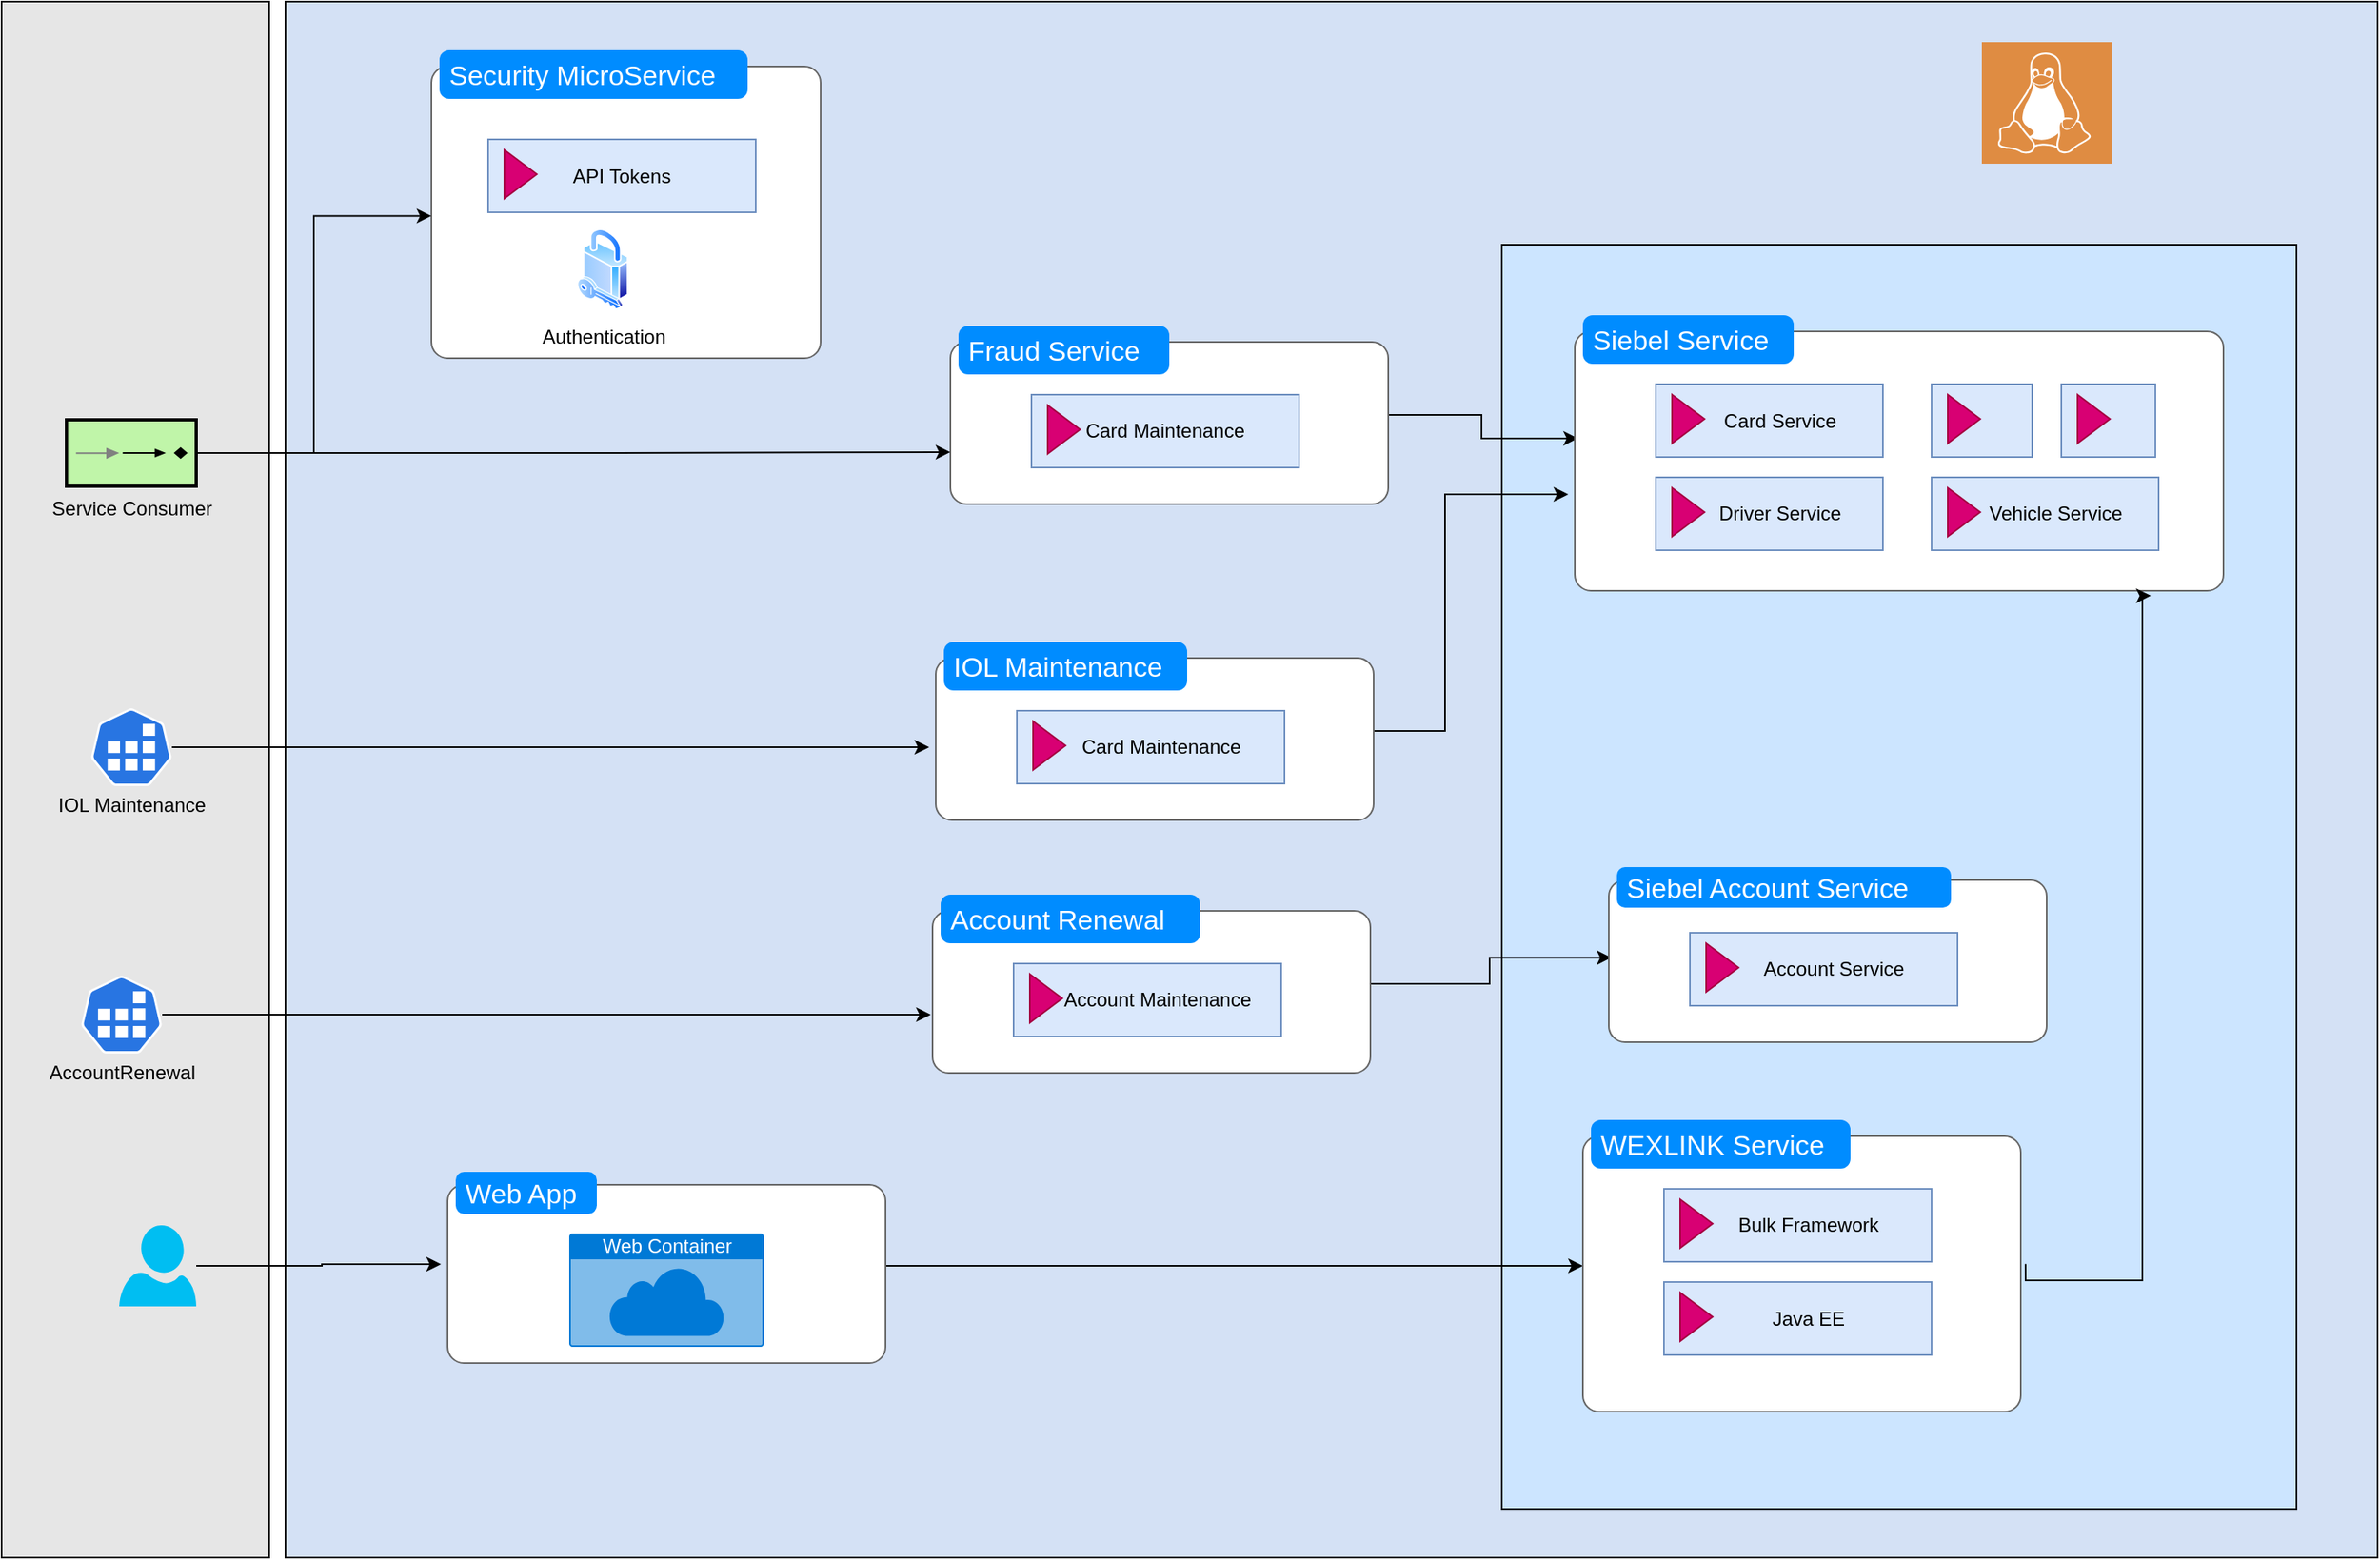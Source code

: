 <mxfile version="12.8.4" type="github">
  <diagram id="TiNesMwT4plsfbbR54bP" name="Page-1">
    <mxGraphModel dx="2031" dy="1103" grid="0" gridSize="10" guides="1" tooltips="1" connect="1" arrows="1" fold="1" page="1" pageScale="1" pageWidth="850" pageHeight="1100" math="0" shadow="0">
      <root>
        <mxCell id="0" />
        <mxCell id="1" parent="0" />
        <mxCell id="ZJf0gk8Uf08lzSIq1yCp-80" value="" style="rounded=0;whiteSpace=wrap;html=1;fillColor=#D4E1F5;align=center;" parent="1" vertex="1">
          <mxGeometry x="240" y="30" width="1290" height="960" as="geometry" />
        </mxCell>
        <mxCell id="ZJf0gk8Uf08lzSIq1yCp-83" value="" style="rounded=0;whiteSpace=wrap;html=1;fillColor=#CCE5FF;align=center;" parent="1" vertex="1">
          <mxGeometry x="990" y="180" width="490" height="780" as="geometry" />
        </mxCell>
        <mxCell id="ZJf0gk8Uf08lzSIq1yCp-79" value="" style="rounded=0;whiteSpace=wrap;html=1;fillColor=#E6E6E6;align=center;" parent="1" vertex="1">
          <mxGeometry x="65" y="30" width="165" height="960" as="geometry" />
        </mxCell>
        <mxCell id="ZJf0gk8Uf08lzSIq1yCp-4" value="" style="shape=mxgraph.mockup.containers.marginRect;rectMarginTop=10;strokeColor=#666666;strokeWidth=1;dashed=0;rounded=1;arcSize=5;recursiveResize=0;" parent="1" vertex="1">
          <mxGeometry x="330" y="60" width="240" height="190" as="geometry" />
        </mxCell>
        <mxCell id="ZJf0gk8Uf08lzSIq1yCp-5" value="Security MicroService" style="shape=rect;strokeColor=none;fillColor=#008cff;strokeWidth=1;dashed=0;rounded=1;arcSize=20;fontColor=#ffffff;fontSize=17;spacing=2;spacingTop=-2;align=left;autosize=1;spacingLeft=4;resizeWidth=0;resizeHeight=0;perimeter=none;" parent="ZJf0gk8Uf08lzSIq1yCp-4" vertex="1">
          <mxGeometry x="5" width="190" height="30" as="geometry" />
        </mxCell>
        <mxCell id="ZJf0gk8Uf08lzSIq1yCp-9" value="Authentication" style="aspect=fixed;perimeter=ellipsePerimeter;html=1;align=center;shadow=0;dashed=0;spacingTop=3;image;image=img/lib/active_directory/security.svg;" parent="ZJf0gk8Uf08lzSIq1yCp-4" vertex="1">
          <mxGeometry x="90" y="110" width="31.5" height="50" as="geometry" />
        </mxCell>
        <mxCell id="ZJf0gk8Uf08lzSIq1yCp-2" value="API Tokens" style="html=1;whiteSpace=wrap;container=1;recursiveResize=0;collapsible=0;fillColor=#dae8fc;strokeColor=#6c8ebf;" parent="ZJf0gk8Uf08lzSIq1yCp-4" vertex="1">
          <mxGeometry x="35" y="55" width="165" height="45" as="geometry" />
        </mxCell>
        <mxCell id="ZJf0gk8Uf08lzSIq1yCp-3" value="" style="triangle;html=1;whiteSpace=wrap;fillColor=#d80073;strokeColor=#A50040;fontColor=#ffffff;" parent="ZJf0gk8Uf08lzSIq1yCp-2" vertex="1">
          <mxGeometry x="10" y="6.5" width="20" height="30" as="geometry" />
        </mxCell>
        <mxCell id="ZJf0gk8Uf08lzSIq1yCp-46" style="edgeStyle=orthogonalEdgeStyle;rounded=0;orthogonalLoop=1;jettySize=auto;html=1;entryX=0.005;entryY=0.447;entryDx=0;entryDy=0;entryPerimeter=0;" parent="1" source="ZJf0gk8Uf08lzSIq1yCp-10" target="ZJf0gk8Uf08lzSIq1yCp-17" edge="1">
          <mxGeometry relative="1" as="geometry" />
        </mxCell>
        <mxCell id="ZJf0gk8Uf08lzSIq1yCp-10" value="" style="shape=mxgraph.mockup.containers.marginRect;rectMarginTop=10;strokeColor=#666666;strokeWidth=1;dashed=0;rounded=1;arcSize=5;recursiveResize=0;" parent="1" vertex="1">
          <mxGeometry x="650" y="230" width="270" height="110" as="geometry" />
        </mxCell>
        <mxCell id="ZJf0gk8Uf08lzSIq1yCp-11" value="Fraud Service" style="shape=rect;strokeColor=none;fillColor=#008cff;strokeWidth=1;dashed=0;rounded=1;arcSize=20;fontColor=#ffffff;fontSize=17;spacing=2;spacingTop=-2;align=left;autosize=1;spacingLeft=4;resizeWidth=0;resizeHeight=0;perimeter=none;" parent="ZJf0gk8Uf08lzSIq1yCp-10" vertex="1">
          <mxGeometry x="5" width="130" height="30" as="geometry" />
        </mxCell>
        <mxCell id="ZJf0gk8Uf08lzSIq1yCp-15" value="Card Maintenance" style="html=1;whiteSpace=wrap;container=1;recursiveResize=0;collapsible=0;fillColor=#dae8fc;strokeColor=#6c8ebf;align=center;" parent="ZJf0gk8Uf08lzSIq1yCp-10" vertex="1">
          <mxGeometry x="50" y="42.5" width="165" height="45" as="geometry" />
        </mxCell>
        <mxCell id="ZJf0gk8Uf08lzSIq1yCp-16" value="" style="triangle;html=1;whiteSpace=wrap;fillColor=#d80073;strokeColor=#A50040;fontColor=#ffffff;" parent="ZJf0gk8Uf08lzSIq1yCp-15" vertex="1">
          <mxGeometry x="10" y="6.5" width="20" height="30" as="geometry" />
        </mxCell>
        <mxCell id="ZJf0gk8Uf08lzSIq1yCp-17" value="" style="shape=mxgraph.mockup.containers.marginRect;rectMarginTop=10;strokeColor=#666666;strokeWidth=1;dashed=0;rounded=1;arcSize=5;recursiveResize=0;" parent="1" vertex="1">
          <mxGeometry x="1035" y="223.5" width="400" height="170" as="geometry" />
        </mxCell>
        <mxCell id="ZJf0gk8Uf08lzSIq1yCp-18" value="Siebel Service" style="shape=rect;strokeColor=none;fillColor=#008cff;strokeWidth=1;dashed=0;rounded=1;arcSize=20;fontColor=#ffffff;fontSize=17;spacing=2;spacingTop=-2;align=left;autosize=1;spacingLeft=4;resizeWidth=0;resizeHeight=0;perimeter=none;" parent="ZJf0gk8Uf08lzSIq1yCp-17" vertex="1">
          <mxGeometry x="5" width="130" height="30" as="geometry" />
        </mxCell>
        <mxCell id="ZJf0gk8Uf08lzSIq1yCp-19" value="&amp;nbsp; &amp;nbsp; Card Service" style="html=1;whiteSpace=wrap;container=1;recursiveResize=0;collapsible=0;fillColor=#dae8fc;strokeColor=#6c8ebf;align=center;" parent="ZJf0gk8Uf08lzSIq1yCp-17" vertex="1">
          <mxGeometry x="50" y="42.5" width="140" height="45" as="geometry" />
        </mxCell>
        <mxCell id="ZJf0gk8Uf08lzSIq1yCp-20" value="" style="triangle;html=1;whiteSpace=wrap;fillColor=#d80073;strokeColor=#A50040;fontColor=#ffffff;" parent="ZJf0gk8Uf08lzSIq1yCp-19" vertex="1">
          <mxGeometry x="10" y="6.5" width="20" height="30" as="geometry" />
        </mxCell>
        <mxCell id="ZJf0gk8Uf08lzSIq1yCp-21" value="&amp;nbsp; &amp;nbsp; Driver Service" style="html=1;whiteSpace=wrap;container=1;recursiveResize=0;collapsible=0;fillColor=#dae8fc;strokeColor=#6c8ebf;align=center;" parent="ZJf0gk8Uf08lzSIq1yCp-17" vertex="1">
          <mxGeometry x="50" y="100" width="140" height="45" as="geometry" />
        </mxCell>
        <mxCell id="ZJf0gk8Uf08lzSIq1yCp-22" value="" style="triangle;html=1;whiteSpace=wrap;fillColor=#d80073;strokeColor=#A50040;fontColor=#ffffff;" parent="ZJf0gk8Uf08lzSIq1yCp-21" vertex="1">
          <mxGeometry x="10" y="6.5" width="20" height="30" as="geometry" />
        </mxCell>
        <mxCell id="ZJf0gk8Uf08lzSIq1yCp-23" value="" style="html=1;whiteSpace=wrap;container=1;recursiveResize=0;collapsible=0;fillColor=#dae8fc;strokeColor=#6c8ebf;align=center;" parent="ZJf0gk8Uf08lzSIq1yCp-17" vertex="1">
          <mxGeometry x="220" y="42.5" width="62" height="45" as="geometry" />
        </mxCell>
        <mxCell id="ZJf0gk8Uf08lzSIq1yCp-24" value="" style="triangle;html=1;whiteSpace=wrap;fillColor=#d80073;strokeColor=#A50040;fontColor=#ffffff;" parent="ZJf0gk8Uf08lzSIq1yCp-23" vertex="1">
          <mxGeometry x="10" y="6.5" width="20" height="30" as="geometry" />
        </mxCell>
        <mxCell id="ZJf0gk8Uf08lzSIq1yCp-25" value="&amp;nbsp; &amp;nbsp; Vehicle Service" style="html=1;whiteSpace=wrap;container=1;recursiveResize=0;collapsible=0;fillColor=#dae8fc;strokeColor=#6c8ebf;align=center;" parent="ZJf0gk8Uf08lzSIq1yCp-17" vertex="1">
          <mxGeometry x="220" y="100" width="140" height="45" as="geometry" />
        </mxCell>
        <mxCell id="ZJf0gk8Uf08lzSIq1yCp-26" value="" style="triangle;html=1;whiteSpace=wrap;fillColor=#d80073;strokeColor=#A50040;fontColor=#ffffff;" parent="ZJf0gk8Uf08lzSIq1yCp-25" vertex="1">
          <mxGeometry x="10" y="6.5" width="20" height="30" as="geometry" />
        </mxCell>
        <mxCell id="hTkKEVuBiwZWzqZ8OWEF-7" value="" style="html=1;whiteSpace=wrap;container=1;recursiveResize=0;collapsible=0;fillColor=#dae8fc;strokeColor=#6c8ebf;align=center;" vertex="1" parent="ZJf0gk8Uf08lzSIq1yCp-17">
          <mxGeometry x="300" y="42.5" width="58" height="45" as="geometry" />
        </mxCell>
        <mxCell id="hTkKEVuBiwZWzqZ8OWEF-8" value="" style="triangle;html=1;whiteSpace=wrap;fillColor=#d80073;strokeColor=#A50040;fontColor=#ffffff;" vertex="1" parent="hTkKEVuBiwZWzqZ8OWEF-7">
          <mxGeometry x="10" y="6.5" width="20" height="30" as="geometry" />
        </mxCell>
        <mxCell id="ZJf0gk8Uf08lzSIq1yCp-44" style="edgeStyle=orthogonalEdgeStyle;rounded=0;orthogonalLoop=1;jettySize=auto;html=1;entryX=0.006;entryY=0.526;entryDx=0;entryDy=0;entryPerimeter=0;" parent="1" source="ZJf0gk8Uf08lzSIq1yCp-27" target="hTkKEVuBiwZWzqZ8OWEF-1" edge="1">
          <mxGeometry relative="1" as="geometry" />
        </mxCell>
        <mxCell id="ZJf0gk8Uf08lzSIq1yCp-27" value="" style="shape=mxgraph.mockup.containers.marginRect;rectMarginTop=10;strokeColor=#666666;strokeWidth=1;dashed=0;rounded=1;arcSize=5;recursiveResize=0;" parent="1" vertex="1">
          <mxGeometry x="639" y="581" width="270" height="110" as="geometry" />
        </mxCell>
        <mxCell id="ZJf0gk8Uf08lzSIq1yCp-28" value="Account Renewal" style="shape=rect;strokeColor=none;fillColor=#008cff;strokeWidth=1;dashed=0;rounded=1;arcSize=20;fontColor=#ffffff;fontSize=17;spacing=2;spacingTop=-2;align=left;autosize=1;spacingLeft=4;resizeWidth=0;resizeHeight=0;perimeter=none;" parent="ZJf0gk8Uf08lzSIq1yCp-27" vertex="1">
          <mxGeometry x="5" width="160" height="30" as="geometry" />
        </mxCell>
        <mxCell id="ZJf0gk8Uf08lzSIq1yCp-29" value="&amp;nbsp; &amp;nbsp; Account Maintenance" style="html=1;whiteSpace=wrap;container=1;recursiveResize=0;collapsible=0;fillColor=#dae8fc;strokeColor=#6c8ebf;align=center;" parent="ZJf0gk8Uf08lzSIq1yCp-27" vertex="1">
          <mxGeometry x="50" y="42.5" width="165" height="45" as="geometry" />
        </mxCell>
        <mxCell id="ZJf0gk8Uf08lzSIq1yCp-30" value="" style="triangle;html=1;whiteSpace=wrap;fillColor=#d80073;strokeColor=#A50040;fontColor=#ffffff;" parent="ZJf0gk8Uf08lzSIq1yCp-29" vertex="1">
          <mxGeometry x="10" y="6.5" width="20" height="30" as="geometry" />
        </mxCell>
        <mxCell id="ZJf0gk8Uf08lzSIq1yCp-45" style="edgeStyle=orthogonalEdgeStyle;rounded=0;orthogonalLoop=1;jettySize=auto;html=1;" parent="1" source="ZJf0gk8Uf08lzSIq1yCp-34" edge="1">
          <mxGeometry relative="1" as="geometry">
            <mxPoint x="1031" y="334" as="targetPoint" />
            <Array as="points">
              <mxPoint x="955" y="480" />
              <mxPoint x="955" y="334" />
              <mxPoint x="1031" y="334" />
            </Array>
          </mxGeometry>
        </mxCell>
        <mxCell id="ZJf0gk8Uf08lzSIq1yCp-34" value="" style="shape=mxgraph.mockup.containers.marginRect;rectMarginTop=10;strokeColor=#666666;strokeWidth=1;dashed=0;rounded=1;arcSize=5;recursiveResize=0;" parent="1" vertex="1">
          <mxGeometry x="641" y="425" width="270" height="110" as="geometry" />
        </mxCell>
        <mxCell id="ZJf0gk8Uf08lzSIq1yCp-35" value="IOL Maintenance" style="shape=rect;strokeColor=none;fillColor=#008cff;strokeWidth=1;dashed=0;rounded=1;arcSize=20;fontColor=#ffffff;fontSize=17;spacing=2;spacingTop=-2;align=left;autosize=1;spacingLeft=4;resizeWidth=0;resizeHeight=0;perimeter=none;" parent="ZJf0gk8Uf08lzSIq1yCp-34" vertex="1">
          <mxGeometry x="5" width="150" height="30" as="geometry" />
        </mxCell>
        <mxCell id="ZJf0gk8Uf08lzSIq1yCp-36" value="&amp;nbsp; &amp;nbsp; Card Maintenance" style="html=1;whiteSpace=wrap;container=1;recursiveResize=0;collapsible=0;fillColor=#dae8fc;strokeColor=#6c8ebf;align=center;" parent="ZJf0gk8Uf08lzSIq1yCp-34" vertex="1">
          <mxGeometry x="50" y="42.5" width="165" height="45" as="geometry" />
        </mxCell>
        <mxCell id="ZJf0gk8Uf08lzSIq1yCp-37" value="" style="triangle;html=1;whiteSpace=wrap;fillColor=#d80073;strokeColor=#A50040;fontColor=#ffffff;" parent="ZJf0gk8Uf08lzSIq1yCp-36" vertex="1">
          <mxGeometry x="10" y="6.5" width="20" height="30" as="geometry" />
        </mxCell>
        <mxCell id="ZJf0gk8Uf08lzSIq1yCp-52" style="edgeStyle=orthogonalEdgeStyle;rounded=0;orthogonalLoop=1;jettySize=auto;html=1;entryX=-0.004;entryY=0.673;entryDx=0;entryDy=0;entryPerimeter=0;" parent="1" source="ZJf0gk8Uf08lzSIq1yCp-47" target="ZJf0gk8Uf08lzSIq1yCp-27" edge="1">
          <mxGeometry relative="1" as="geometry" />
        </mxCell>
        <mxCell id="ZJf0gk8Uf08lzSIq1yCp-47" value="&lt;br&gt;&lt;br&gt;&lt;br&gt;&lt;br&gt;&lt;br&gt;AccountRenewal" style="html=1;dashed=0;whitespace=wrap;fillColor=#2875E2;strokeColor=#ffffff;points=[[0.005,0.63,0],[0.1,0.2,0],[0.9,0.2,0],[0.5,0,0],[0.995,0.63,0],[0.72,0.99,0],[0.5,1,0],[0.28,0.99,0]];shape=mxgraph.kubernetes.icon;prIcon=job;align=center;" parent="1" vertex="1">
          <mxGeometry x="114" y="631" width="50" height="48" as="geometry" />
        </mxCell>
        <mxCell id="ZJf0gk8Uf08lzSIq1yCp-53" style="edgeStyle=orthogonalEdgeStyle;rounded=0;orthogonalLoop=1;jettySize=auto;html=1;entryX=-0.015;entryY=0.591;entryDx=0;entryDy=0;entryPerimeter=0;" parent="1" source="ZJf0gk8Uf08lzSIq1yCp-48" target="ZJf0gk8Uf08lzSIq1yCp-34" edge="1">
          <mxGeometry relative="1" as="geometry" />
        </mxCell>
        <mxCell id="ZJf0gk8Uf08lzSIq1yCp-48" value="&lt;br&gt;&lt;br&gt;&lt;br&gt;&lt;br&gt;&lt;br&gt;IOL Maintenance" style="html=1;dashed=0;whitespace=wrap;fillColor=#2875E2;strokeColor=#ffffff;points=[[0.005,0.63,0],[0.1,0.2,0],[0.9,0.2,0],[0.5,0,0],[0.995,0.63,0],[0.72,0.99,0],[0.5,1,0],[0.28,0.99,0]];shape=mxgraph.kubernetes.icon;prIcon=job;align=center;" parent="1" vertex="1">
          <mxGeometry x="120" y="466" width="50" height="48" as="geometry" />
        </mxCell>
        <mxCell id="ZJf0gk8Uf08lzSIq1yCp-50" style="edgeStyle=orthogonalEdgeStyle;rounded=0;orthogonalLoop=1;jettySize=auto;html=1;entryX=0;entryY=0.538;entryDx=0;entryDy=0;entryPerimeter=0;" parent="1" source="ZJf0gk8Uf08lzSIq1yCp-49" target="ZJf0gk8Uf08lzSIq1yCp-4" edge="1">
          <mxGeometry relative="1" as="geometry" />
        </mxCell>
        <mxCell id="ZJf0gk8Uf08lzSIq1yCp-51" style="edgeStyle=orthogonalEdgeStyle;rounded=0;orthogonalLoop=1;jettySize=auto;html=1;entryX=0;entryY=0.709;entryDx=0;entryDy=0;entryPerimeter=0;" parent="1" source="ZJf0gk8Uf08lzSIq1yCp-49" target="ZJf0gk8Uf08lzSIq1yCp-10" edge="1">
          <mxGeometry relative="1" as="geometry" />
        </mxCell>
        <mxCell id="ZJf0gk8Uf08lzSIq1yCp-49" value="&lt;font style=&quot;font-size: 12px&quot;&gt;Service Consumer&lt;/font&gt;" style="fillColor=#c0f5a9;dashed=0;outlineConnect=0;strokeWidth=2;html=1;align=center;fontSize=8;verticalLabelPosition=bottom;verticalAlign=top;shape=mxgraph.eip.event_driven_consumer;" parent="1" vertex="1">
          <mxGeometry x="105" y="288" width="80" height="41" as="geometry" />
        </mxCell>
        <mxCell id="ZJf0gk8Uf08lzSIq1yCp-77" style="edgeStyle=orthogonalEdgeStyle;rounded=0;orthogonalLoop=1;jettySize=auto;html=1;entryX=-0.015;entryY=0.492;entryDx=0;entryDy=0;entryPerimeter=0;" parent="1" source="ZJf0gk8Uf08lzSIq1yCp-56" target="ZJf0gk8Uf08lzSIq1yCp-57" edge="1">
          <mxGeometry relative="1" as="geometry" />
        </mxCell>
        <mxCell id="ZJf0gk8Uf08lzSIq1yCp-56" value="" style="verticalLabelPosition=bottom;html=1;verticalAlign=top;align=center;strokeColor=none;fillColor=#00BEF2;shape=mxgraph.azure.user;" parent="1" vertex="1">
          <mxGeometry x="137.5" y="785" width="47.5" height="50" as="geometry" />
        </mxCell>
        <mxCell id="ZJf0gk8Uf08lzSIq1yCp-66" style="edgeStyle=orthogonalEdgeStyle;rounded=0;orthogonalLoop=1;jettySize=auto;html=1;" parent="1" source="ZJf0gk8Uf08lzSIq1yCp-57" target="ZJf0gk8Uf08lzSIq1yCp-62" edge="1">
          <mxGeometry relative="1" as="geometry" />
        </mxCell>
        <mxCell id="ZJf0gk8Uf08lzSIq1yCp-57" value="" style="shape=mxgraph.mockup.containers.marginRect;rectMarginTop=10;strokeColor=#666666;strokeWidth=1;dashed=0;rounded=1;arcSize=5;recursiveResize=0;" parent="1" vertex="1">
          <mxGeometry x="340" y="750" width="270" height="120" as="geometry" />
        </mxCell>
        <mxCell id="ZJf0gk8Uf08lzSIq1yCp-58" value="Web App" style="shape=rect;strokeColor=none;fillColor=#008cff;strokeWidth=1;dashed=0;rounded=1;arcSize=20;fontColor=#ffffff;fontSize=17;spacing=2;spacingTop=-2;align=left;autosize=1;spacingLeft=4;resizeWidth=0;resizeHeight=0;perimeter=none;" parent="ZJf0gk8Uf08lzSIq1yCp-57" vertex="1">
          <mxGeometry x="5" y="2" width="87" height="26" as="geometry" />
        </mxCell>
        <mxCell id="ZJf0gk8Uf08lzSIq1yCp-61" value="Web Container" style="html=1;strokeColor=none;fillColor=#0079D6;labelPosition=center;verticalLabelPosition=middle;verticalAlign=top;align=center;fontSize=12;outlineConnect=0;spacingTop=-6;fontColor=#FFFFFF;shape=mxgraph.sitemap.cloud;" parent="ZJf0gk8Uf08lzSIq1yCp-57" vertex="1">
          <mxGeometry x="75" y="40" width="120" height="70" as="geometry" />
        </mxCell>
        <mxCell id="ZJf0gk8Uf08lzSIq1yCp-76" style="edgeStyle=orthogonalEdgeStyle;rounded=0;orthogonalLoop=1;jettySize=auto;html=1;entryX=0.888;entryY=1.018;entryDx=0;entryDy=0;entryPerimeter=0;exitX=1.011;exitY=0.494;exitDx=0;exitDy=0;exitPerimeter=0;" parent="1" source="ZJf0gk8Uf08lzSIq1yCp-62" target="ZJf0gk8Uf08lzSIq1yCp-17" edge="1">
          <mxGeometry relative="1" as="geometry">
            <mxPoint x="1545" y="940" as="sourcePoint" />
            <Array as="points">
              <mxPoint x="1313" y="819" />
              <mxPoint x="1385" y="819" />
            </Array>
          </mxGeometry>
        </mxCell>
        <mxCell id="ZJf0gk8Uf08lzSIq1yCp-62" value="" style="shape=mxgraph.mockup.containers.marginRect;rectMarginTop=10;strokeColor=#666666;strokeWidth=1;dashed=0;rounded=1;arcSize=5;recursiveResize=0;" parent="1" vertex="1">
          <mxGeometry x="1040" y="720" width="270" height="180" as="geometry" />
        </mxCell>
        <mxCell id="ZJf0gk8Uf08lzSIq1yCp-63" value="WEXLINK Service" style="shape=rect;strokeColor=none;fillColor=#008cff;strokeWidth=1;dashed=0;rounded=1;arcSize=20;fontColor=#ffffff;fontSize=17;spacing=2;spacingTop=-2;align=left;autosize=1;spacingLeft=4;resizeWidth=0;resizeHeight=0;perimeter=none;" parent="ZJf0gk8Uf08lzSIq1yCp-62" vertex="1">
          <mxGeometry x="5" width="160" height="30" as="geometry" />
        </mxCell>
        <mxCell id="ZJf0gk8Uf08lzSIq1yCp-64" value="&amp;nbsp; &amp;nbsp; Bulk Framework" style="html=1;whiteSpace=wrap;container=1;recursiveResize=0;collapsible=0;fillColor=#dae8fc;strokeColor=#6c8ebf;align=center;" parent="ZJf0gk8Uf08lzSIq1yCp-62" vertex="1">
          <mxGeometry x="50" y="42.5" width="165" height="45" as="geometry" />
        </mxCell>
        <mxCell id="ZJf0gk8Uf08lzSIq1yCp-65" value="" style="triangle;html=1;whiteSpace=wrap;fillColor=#d80073;strokeColor=#A50040;fontColor=#ffffff;" parent="ZJf0gk8Uf08lzSIq1yCp-64" vertex="1">
          <mxGeometry x="10" y="6.5" width="20" height="30" as="geometry" />
        </mxCell>
        <mxCell id="ZJf0gk8Uf08lzSIq1yCp-67" value="&amp;nbsp; &amp;nbsp; Java EE" style="html=1;whiteSpace=wrap;container=1;recursiveResize=0;collapsible=0;fillColor=#dae8fc;strokeColor=#6c8ebf;align=center;" parent="ZJf0gk8Uf08lzSIq1yCp-62" vertex="1">
          <mxGeometry x="50" y="100" width="165" height="45" as="geometry" />
        </mxCell>
        <mxCell id="ZJf0gk8Uf08lzSIq1yCp-68" value="" style="triangle;html=1;whiteSpace=wrap;fillColor=#d80073;strokeColor=#A50040;fontColor=#ffffff;" parent="ZJf0gk8Uf08lzSIq1yCp-67" vertex="1">
          <mxGeometry x="10" y="6.5" width="20" height="30" as="geometry" />
        </mxCell>
        <mxCell id="ZJf0gk8Uf08lzSIq1yCp-81" value="" style="shape=image;html=1;verticalAlign=top;verticalLabelPosition=bottom;labelBackgroundColor=#ffffff;imageAspect=0;aspect=fixed;image=https://cdn3.iconfinder.com/data/icons/social-media-2169/24/social_media_social_media_logo_docker-128.png;fillColor=#D4E1F5;align=center;" parent="1" vertex="1">
          <mxGeometry x="1392" y="50" width="88" height="88" as="geometry" />
        </mxCell>
        <mxCell id="ZJf0gk8Uf08lzSIq1yCp-82" value="" style="pointerEvents=1;shadow=0;dashed=0;html=1;strokeColor=none;fillColor=#DF8C42;labelPosition=center;verticalLabelPosition=bottom;verticalAlign=top;align=center;outlineConnect=0;shape=mxgraph.veeam2.linux;" parent="1" vertex="1">
          <mxGeometry x="1286" y="55" width="80" height="75" as="geometry" />
        </mxCell>
        <mxCell id="hTkKEVuBiwZWzqZ8OWEF-1" value="" style="shape=mxgraph.mockup.containers.marginRect;rectMarginTop=10;strokeColor=#666666;strokeWidth=1;dashed=0;rounded=1;arcSize=5;recursiveResize=0;" vertex="1" parent="1">
          <mxGeometry x="1056" y="562" width="270" height="110" as="geometry" />
        </mxCell>
        <mxCell id="hTkKEVuBiwZWzqZ8OWEF-2" value="Siebel Account Service" style="shape=rect;strokeColor=none;fillColor=#008cff;strokeWidth=1;dashed=0;rounded=1;arcSize=20;fontColor=#ffffff;fontSize=17;spacing=2;spacingTop=-2;align=left;autosize=1;spacingLeft=4;resizeWidth=0;resizeHeight=0;perimeter=none;" vertex="1" parent="hTkKEVuBiwZWzqZ8OWEF-1">
          <mxGeometry x="5" y="2" width="206" height="25" as="geometry" />
        </mxCell>
        <mxCell id="hTkKEVuBiwZWzqZ8OWEF-3" value="&amp;nbsp; &amp;nbsp; Account Service" style="html=1;whiteSpace=wrap;container=1;recursiveResize=0;collapsible=0;fillColor=#dae8fc;strokeColor=#6c8ebf;align=center;" vertex="1" parent="hTkKEVuBiwZWzqZ8OWEF-1">
          <mxGeometry x="50" y="42.5" width="165" height="45" as="geometry" />
        </mxCell>
        <mxCell id="hTkKEVuBiwZWzqZ8OWEF-4" value="" style="triangle;html=1;whiteSpace=wrap;fillColor=#d80073;strokeColor=#A50040;fontColor=#ffffff;" vertex="1" parent="hTkKEVuBiwZWzqZ8OWEF-3">
          <mxGeometry x="10" y="6.5" width="20" height="30" as="geometry" />
        </mxCell>
      </root>
    </mxGraphModel>
  </diagram>
</mxfile>
